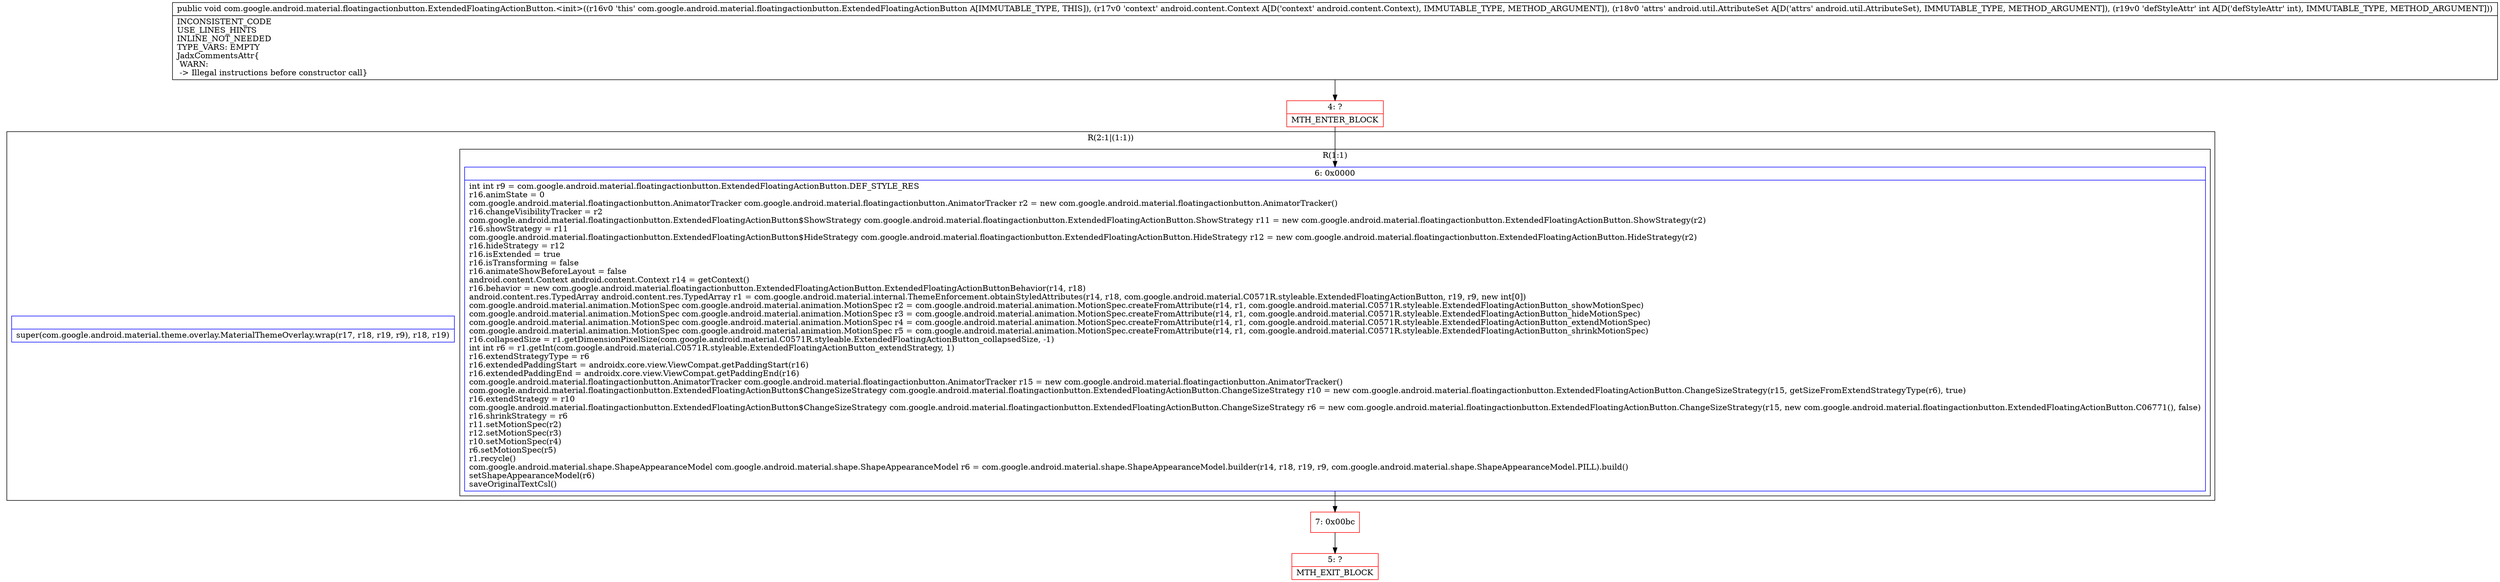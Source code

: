 digraph "CFG forcom.google.android.material.floatingactionbutton.ExtendedFloatingActionButton.\<init\>(Landroid\/content\/Context;Landroid\/util\/AttributeSet;I)V" {
subgraph cluster_Region_1374171722 {
label = "R(2:1|(1:1))";
node [shape=record,color=blue];
Node_InsnContainer_106944637 [shape=record,label="{|super(com.google.android.material.theme.overlay.MaterialThemeOverlay.wrap(r17, r18, r19, r9), r18, r19)\l}"];
subgraph cluster_Region_1860498882 {
label = "R(1:1)";
node [shape=record,color=blue];
Node_6 [shape=record,label="{6\:\ 0x0000|int int r9 = com.google.android.material.floatingactionbutton.ExtendedFloatingActionButton.DEF_STYLE_RES\lr16.animState = 0\lcom.google.android.material.floatingactionbutton.AnimatorTracker com.google.android.material.floatingactionbutton.AnimatorTracker r2 = new com.google.android.material.floatingactionbutton.AnimatorTracker()\lr16.changeVisibilityTracker = r2\lcom.google.android.material.floatingactionbutton.ExtendedFloatingActionButton$ShowStrategy com.google.android.material.floatingactionbutton.ExtendedFloatingActionButton.ShowStrategy r11 = new com.google.android.material.floatingactionbutton.ExtendedFloatingActionButton.ShowStrategy(r2)\lr16.showStrategy = r11\lcom.google.android.material.floatingactionbutton.ExtendedFloatingActionButton$HideStrategy com.google.android.material.floatingactionbutton.ExtendedFloatingActionButton.HideStrategy r12 = new com.google.android.material.floatingactionbutton.ExtendedFloatingActionButton.HideStrategy(r2)\lr16.hideStrategy = r12\lr16.isExtended = true\lr16.isTransforming = false\lr16.animateShowBeforeLayout = false\landroid.content.Context android.content.Context r14 = getContext()\lr16.behavior = new com.google.android.material.floatingactionbutton.ExtendedFloatingActionButton.ExtendedFloatingActionButtonBehavior(r14, r18)\landroid.content.res.TypedArray android.content.res.TypedArray r1 = com.google.android.material.internal.ThemeEnforcement.obtainStyledAttributes(r14, r18, com.google.android.material.C0571R.styleable.ExtendedFloatingActionButton, r19, r9, new int[0])\lcom.google.android.material.animation.MotionSpec com.google.android.material.animation.MotionSpec r2 = com.google.android.material.animation.MotionSpec.createFromAttribute(r14, r1, com.google.android.material.C0571R.styleable.ExtendedFloatingActionButton_showMotionSpec)\lcom.google.android.material.animation.MotionSpec com.google.android.material.animation.MotionSpec r3 = com.google.android.material.animation.MotionSpec.createFromAttribute(r14, r1, com.google.android.material.C0571R.styleable.ExtendedFloatingActionButton_hideMotionSpec)\lcom.google.android.material.animation.MotionSpec com.google.android.material.animation.MotionSpec r4 = com.google.android.material.animation.MotionSpec.createFromAttribute(r14, r1, com.google.android.material.C0571R.styleable.ExtendedFloatingActionButton_extendMotionSpec)\lcom.google.android.material.animation.MotionSpec com.google.android.material.animation.MotionSpec r5 = com.google.android.material.animation.MotionSpec.createFromAttribute(r14, r1, com.google.android.material.C0571R.styleable.ExtendedFloatingActionButton_shrinkMotionSpec)\lr16.collapsedSize = r1.getDimensionPixelSize(com.google.android.material.C0571R.styleable.ExtendedFloatingActionButton_collapsedSize, \-1)\lint int r6 = r1.getInt(com.google.android.material.C0571R.styleable.ExtendedFloatingActionButton_extendStrategy, 1)\lr16.extendStrategyType = r6\lr16.extendedPaddingStart = androidx.core.view.ViewCompat.getPaddingStart(r16)\lr16.extendedPaddingEnd = androidx.core.view.ViewCompat.getPaddingEnd(r16)\lcom.google.android.material.floatingactionbutton.AnimatorTracker com.google.android.material.floatingactionbutton.AnimatorTracker r15 = new com.google.android.material.floatingactionbutton.AnimatorTracker()\lcom.google.android.material.floatingactionbutton.ExtendedFloatingActionButton$ChangeSizeStrategy com.google.android.material.floatingactionbutton.ExtendedFloatingActionButton.ChangeSizeStrategy r10 = new com.google.android.material.floatingactionbutton.ExtendedFloatingActionButton.ChangeSizeStrategy(r15, getSizeFromExtendStrategyType(r6), true)\lr16.extendStrategy = r10\lcom.google.android.material.floatingactionbutton.ExtendedFloatingActionButton$ChangeSizeStrategy com.google.android.material.floatingactionbutton.ExtendedFloatingActionButton.ChangeSizeStrategy r6 = new com.google.android.material.floatingactionbutton.ExtendedFloatingActionButton.ChangeSizeStrategy(r15, new com.google.android.material.floatingactionbutton.ExtendedFloatingActionButton.C06771(), false)\lr16.shrinkStrategy = r6\lr11.setMotionSpec(r2)\lr12.setMotionSpec(r3)\lr10.setMotionSpec(r4)\lr6.setMotionSpec(r5)\lr1.recycle()\lcom.google.android.material.shape.ShapeAppearanceModel com.google.android.material.shape.ShapeAppearanceModel r6 = com.google.android.material.shape.ShapeAppearanceModel.builder(r14, r18, r19, r9, com.google.android.material.shape.ShapeAppearanceModel.PILL).build()\lsetShapeAppearanceModel(r6)\lsaveOriginalTextCsl()\l}"];
}
}
Node_4 [shape=record,color=red,label="{4\:\ ?|MTH_ENTER_BLOCK\l}"];
Node_7 [shape=record,color=red,label="{7\:\ 0x00bc}"];
Node_5 [shape=record,color=red,label="{5\:\ ?|MTH_EXIT_BLOCK\l}"];
MethodNode[shape=record,label="{public void com.google.android.material.floatingactionbutton.ExtendedFloatingActionButton.\<init\>((r16v0 'this' com.google.android.material.floatingactionbutton.ExtendedFloatingActionButton A[IMMUTABLE_TYPE, THIS]), (r17v0 'context' android.content.Context A[D('context' android.content.Context), IMMUTABLE_TYPE, METHOD_ARGUMENT]), (r18v0 'attrs' android.util.AttributeSet A[D('attrs' android.util.AttributeSet), IMMUTABLE_TYPE, METHOD_ARGUMENT]), (r19v0 'defStyleAttr' int A[D('defStyleAttr' int), IMMUTABLE_TYPE, METHOD_ARGUMENT]))  | INCONSISTENT_CODE\lUSE_LINES_HINTS\lINLINE_NOT_NEEDED\lTYPE_VARS: EMPTY\lJadxCommentsAttr\{\l WARN: \l \-\> Illegal instructions before constructor call\}\l}"];
MethodNode -> Node_4;Node_6 -> Node_7;
Node_4 -> Node_6;
Node_7 -> Node_5;
}

